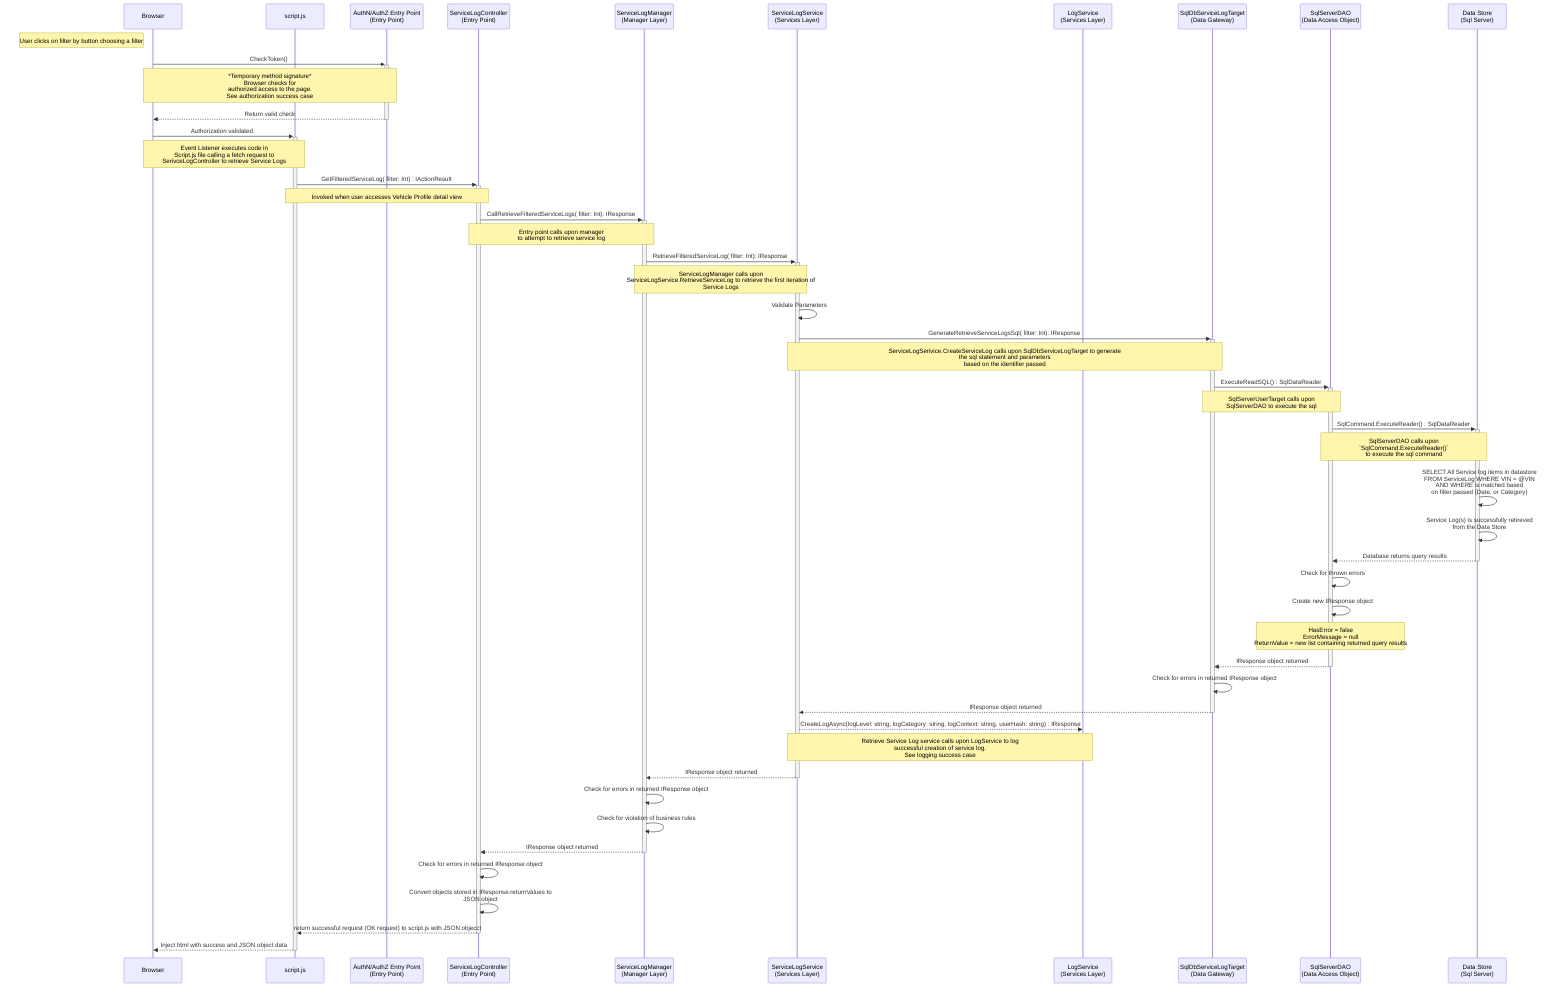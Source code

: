 sequenceDiagram
participant u as Browser
participant scr as script.js
participant az as AuthN/AuthZ Entry Point<br>(Entry Point)
participant e as ServiceLogController<br>(Entry Point)
participant vpm as ServiceLogManager<br>(Manager Layer)
participant vps as ServiceLogService<br>(Services Layer)
participant ll as LogService<br>(Services Layer)
participant dg as SqlDbServiceLogTarget<br>(Data Gateway)
participant da as SqlServerDAO<br>(Data Access Object)
participant ds as Data Store<br>(Sql Server)

Note Left of u: User clicks on filter by button choosing a filter
u->>+az: CheckToken() 
    Note over u,az: *Temporary method signature*<br>Browser checks for<br>authorized access to the page.<br>See authorization success case
az-->>-u: Return valid check

u->>+scr: Authorization validated. 
    Note over u,scr: Event Listener executes code in<br>Script.js file calling a fetch request to<br>SerivceLogController to retrieve Service Logs


scr->>+e: GetFilteredServiceLog( filter: Int) : IActionResult
    Note over scr,e: Invoked when user accesses Vehicle Profile detail view

    e->>+vpm: CallRetrieveFilteredServiceLogs( filter: Int): IResponse
        Note over e,vpm: Entry point calls upon manager<br>to attempt to retrieve service log

        vpm->>+vps: RetrieveFilteredServiceLog( filter: Int): IResponse
            Note over vpm,vps: ServiceLogManager calls upon<br>ServiceLogService.RetrieveServiceLog to retrieve the first iteration of<br> Service Logs

            vps->>vps: Validate Parameters

            # Send to data store
            vps->>+dg: GenerateRetrieveServiceLogsSql( filter: Int): IResponse
                Note over vps,dg: ServiceLogSerivice.CreateServiceLog calls upon SqlDbServiceLogTarget to generate<br>the sql statement and parameters<br> based on the identifier passed

                dg->>+da: ExecuteReadSQL() : SqlDataReader
                    Note over dg,da: SqlServerUserTarget calls upon<br>SqlServerDAO to execute the sql

                    da->>+ds: SqlCommand.ExecuteReader() : SqlDataReader
                        Note over da,ds: SqlServerDAO calls upon<br>`SqlCommand.ExecuteReader()`<br>to execute the sql command
                        
                        ds->>ds: SELECT All Service log items in datastore<br>FROM ServiceLog WHERE VIN = @VIN<br> AND WHERE is matched based<br> on filter passed (Date, or Category)

                        ds->>ds: Service Log(s) is successfully retireved<br>from the Data Store

                    ds-->>-da: Database returns query results

                    da->>da: Check for thrown errors

                    da->>da: Create new IResponse object
                        Note over da: HasError = false<br>ErrorMessage = null<br>ReturnValue = new list containing returned query results

                da-->>-dg: IResponse object returned

                dg->>dg: Check for errors in returned IResponse object

            dg-->>-vps: IResponse object returned

            # Log successful service log creation
            vps-->>ll: CreateLogAsync(logLevel: string, logCategory: string, logContext: string, userHash: string) : IResponse
                Note over vps,ll: Retrieve Service Log service calls upon LogService to log<br>successful creation of service log.<br>See logging success case

        vps-->>-vpm: IResponse object returned

        vpm->>vpm: Check for errors in returned IResponse object

        vpm->>vpm: Check for violation of business rules

    vpm-->>-e: IResponse object returned

    e->>e: Check for errors in returned IResponse object

    e->>e: Convert objects stored in IResponse.returnValues to<br> JSON object

    e-->>-scr: return successful request (OK request) to script.js with JSON objecct

scr-->>-u: Inject html with success and JSON object data